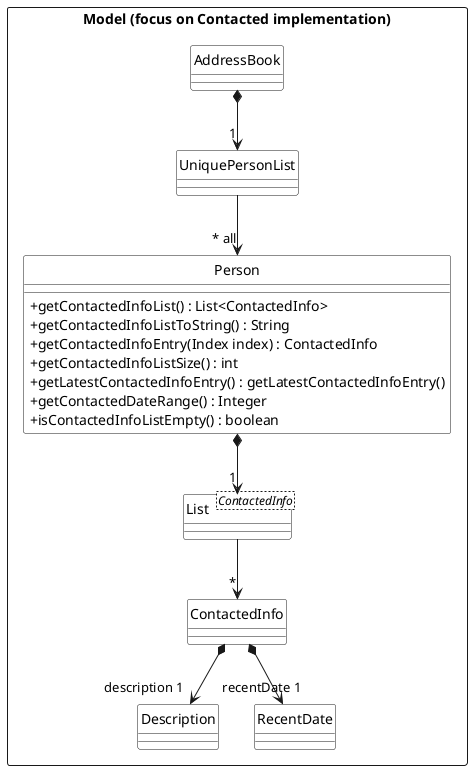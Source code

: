 @startuml
hide circle
skinparam classAttributeIconSize 0
skinparam classBackgroundColor MODEL_COLOR
Package "Model (focus on Contacted implementation)" <<Rectangle>>{

class Person {
    +getContactedInfoList() : List<ContactedInfo>
    +getContactedInfoListToString() : String
    +getContactedInfoEntry(Index index) : ContactedInfo
    +getContactedInfoListSize() : int
    +getLatestContactedInfoEntry() : getLatestContactedInfoEntry()
    +getContactedDateRange() : Integer
    +isContactedInfoListEmpty() : boolean
}

class ContactedInfo
class AddressBook
class List<ContactedInfo>
class Description
class UniquePersonList
class RecentDate

UniquePersonList --> "~* all" Person
AddressBook *--> "1" UniquePersonList

List --> "*" ContactedInfo
Person *--> "1" List

ContactedInfo *--> "description 1" Description
ContactedInfo *--> "recentDate 1" RecentDate
@enduml